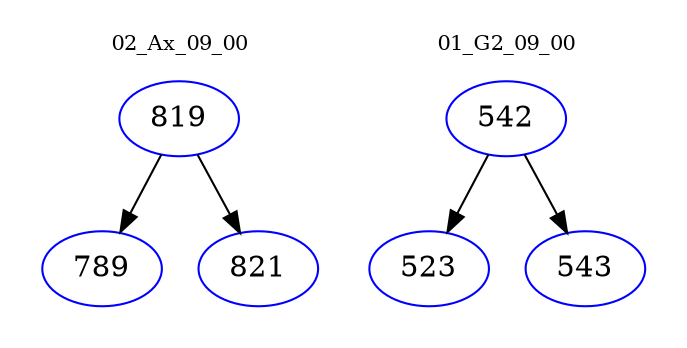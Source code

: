 digraph{
subgraph cluster_0 {
color = white
label = "02_Ax_09_00";
fontsize=10;
T0_819 [label="819", color="blue"]
T0_819 -> T0_789 [color="black"]
T0_789 [label="789", color="blue"]
T0_819 -> T0_821 [color="black"]
T0_821 [label="821", color="blue"]
}
subgraph cluster_1 {
color = white
label = "01_G2_09_00";
fontsize=10;
T1_542 [label="542", color="blue"]
T1_542 -> T1_523 [color="black"]
T1_523 [label="523", color="blue"]
T1_542 -> T1_543 [color="black"]
T1_543 [label="543", color="blue"]
}
}
